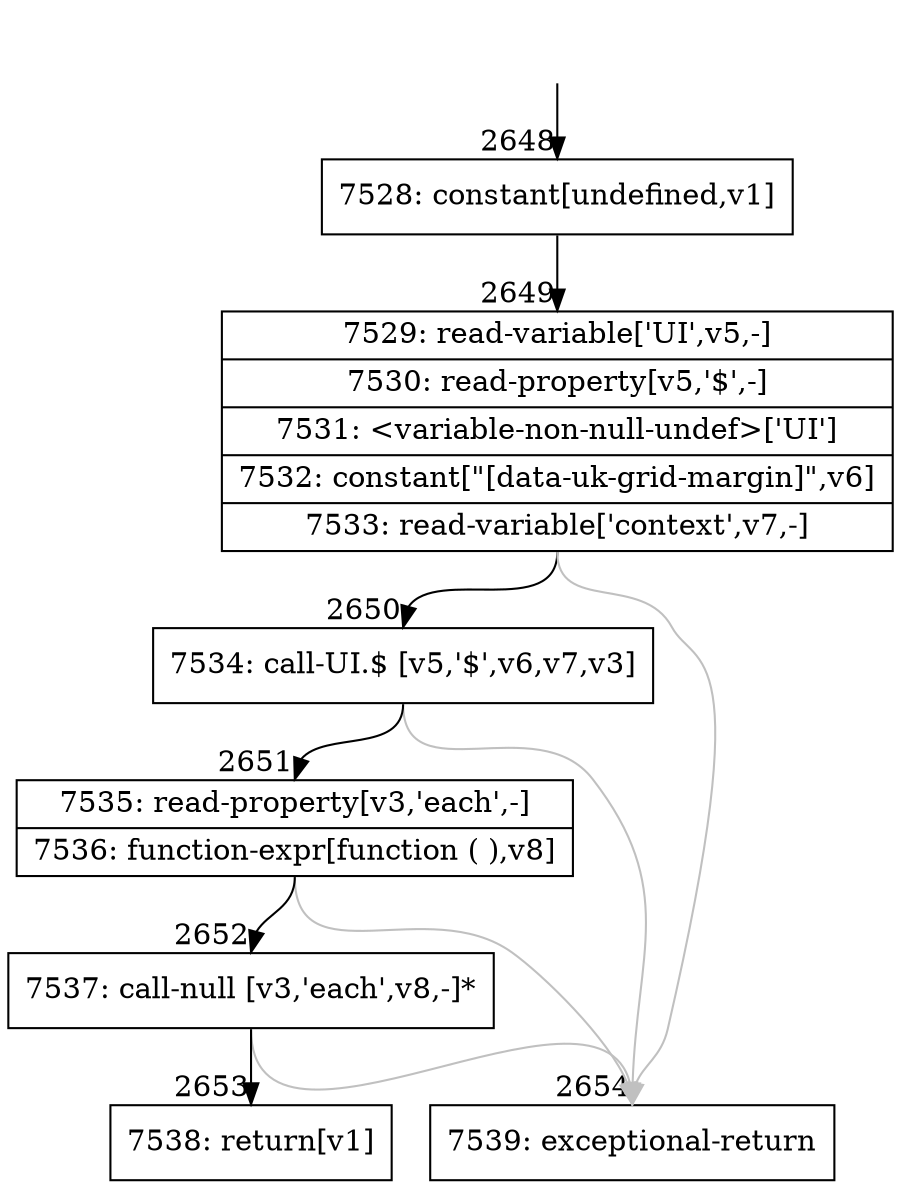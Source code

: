 digraph {
rankdir="TD"
BB_entry204[shape=none,label=""];
BB_entry204 -> BB2648 [tailport=s, headport=n, headlabel="    2648"]
BB2648 [shape=record label="{7528: constant[undefined,v1]}" ] 
BB2648 -> BB2649 [tailport=s, headport=n, headlabel="      2649"]
BB2649 [shape=record label="{7529: read-variable['UI',v5,-]|7530: read-property[v5,'$',-]|7531: \<variable-non-null-undef\>['UI']|7532: constant[\"[data-uk-grid-margin]\",v6]|7533: read-variable['context',v7,-]}" ] 
BB2649 -> BB2650 [tailport=s, headport=n, headlabel="      2650"]
BB2649 -> BB2654 [tailport=s, headport=n, color=gray, headlabel="      2654"]
BB2650 [shape=record label="{7534: call-UI.$ [v5,'$',v6,v7,v3]}" ] 
BB2650 -> BB2651 [tailport=s, headport=n, headlabel="      2651"]
BB2650 -> BB2654 [tailport=s, headport=n, color=gray]
BB2651 [shape=record label="{7535: read-property[v3,'each',-]|7536: function-expr[function ( ),v8]}" ] 
BB2651 -> BB2652 [tailport=s, headport=n, headlabel="      2652"]
BB2651 -> BB2654 [tailport=s, headport=n, color=gray]
BB2652 [shape=record label="{7537: call-null [v3,'each',v8,-]*}" ] 
BB2652 -> BB2653 [tailport=s, headport=n, headlabel="      2653"]
BB2652 -> BB2654 [tailport=s, headport=n, color=gray]
BB2653 [shape=record label="{7538: return[v1]}" ] 
BB2654 [shape=record label="{7539: exceptional-return}" ] 
//#$~ 2051
}
